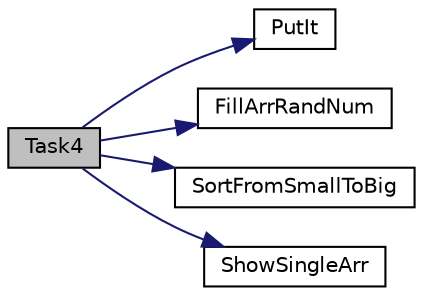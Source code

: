digraph "Task4"
{
  edge [fontname="Helvetica",fontsize="10",labelfontname="Helvetica",labelfontsize="10"];
  node [fontname="Helvetica",fontsize="10",shape=record];
  rankdir="LR";
  Node1 [label="Task4",height=0.2,width=0.4,color="black", fillcolor="grey75", style="filled", fontcolor="black"];
  Node1 -> Node2 [color="midnightblue",fontsize="10",style="solid",fontname="Helvetica"];
  Node2 [label="PutIt",height=0.2,width=0.4,color="black", fillcolor="white", style="filled",URL="$test_lab09_8cpp.html#ae48a96cb5e7bce0809ce0e879e4ea4e9"];
  Node1 -> Node3 [color="midnightblue",fontsize="10",style="solid",fontname="Helvetica"];
  Node3 [label="FillArrRandNum",height=0.2,width=0.4,color="black", fillcolor="white", style="filled",URL="$_ops_with_array_8cpp.html#af6a20faa2d4c3626bd95edb75df41e4c",tooltip="Заповнюємо двумірний масив "];
  Node1 -> Node4 [color="midnightblue",fontsize="10",style="solid",fontname="Helvetica"];
  Node4 [label="SortFromSmallToBig",height=0.2,width=0.4,color="black", fillcolor="white", style="filled",URL="$_ops_with_array_8cpp.html#a75a29c3fa2671f3d198f5a70965a92de",tooltip="Сортируємо за возрастанням одномірний масив "];
  Node1 -> Node5 [color="midnightblue",fontsize="10",style="solid",fontname="Helvetica"];
  Node5 [label="ShowSingleArr",height=0.2,width=0.4,color="black", fillcolor="white", style="filled",URL="$_ops_with_array_8cpp.html#ad98741d6373f2077be85f40720d97a51"];
}
